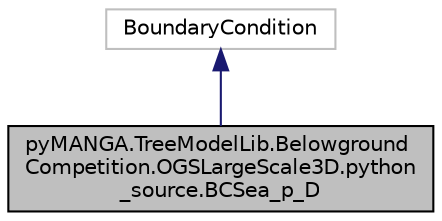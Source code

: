 digraph "pyMANGA.TreeModelLib.BelowgroundCompetition.OGSLargeScale3D.python_source.BCSea_p_D"
{
  edge [fontname="Helvetica",fontsize="10",labelfontname="Helvetica",labelfontsize="10"];
  node [fontname="Helvetica",fontsize="10",shape=record];
  Node1 [label="pyMANGA.TreeModelLib.Belowground\lCompetition.OGSLargeScale3D.python\l_source.BCSea_p_D",height=0.2,width=0.4,color="black", fillcolor="grey75", style="filled", fontcolor="black"];
  Node2 -> Node1 [dir="back",color="midnightblue",fontsize="10",style="solid",fontname="Helvetica"];
  Node2 [label="BoundaryCondition",height=0.2,width=0.4,color="grey75", fillcolor="white", style="filled"];
}
